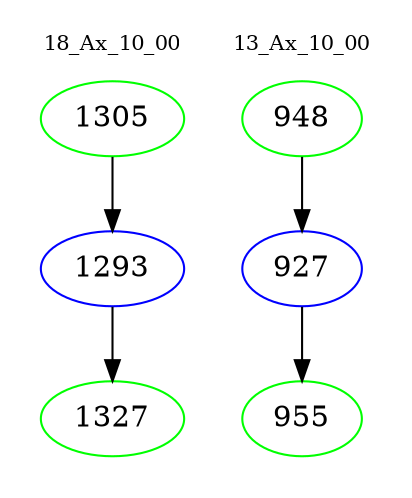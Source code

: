 digraph{
subgraph cluster_0 {
color = white
label = "18_Ax_10_00";
fontsize=10;
T0_1305 [label="1305", color="green"]
T0_1305 -> T0_1293 [color="black"]
T0_1293 [label="1293", color="blue"]
T0_1293 -> T0_1327 [color="black"]
T0_1327 [label="1327", color="green"]
}
subgraph cluster_1 {
color = white
label = "13_Ax_10_00";
fontsize=10;
T1_948 [label="948", color="green"]
T1_948 -> T1_927 [color="black"]
T1_927 [label="927", color="blue"]
T1_927 -> T1_955 [color="black"]
T1_955 [label="955", color="green"]
}
}
